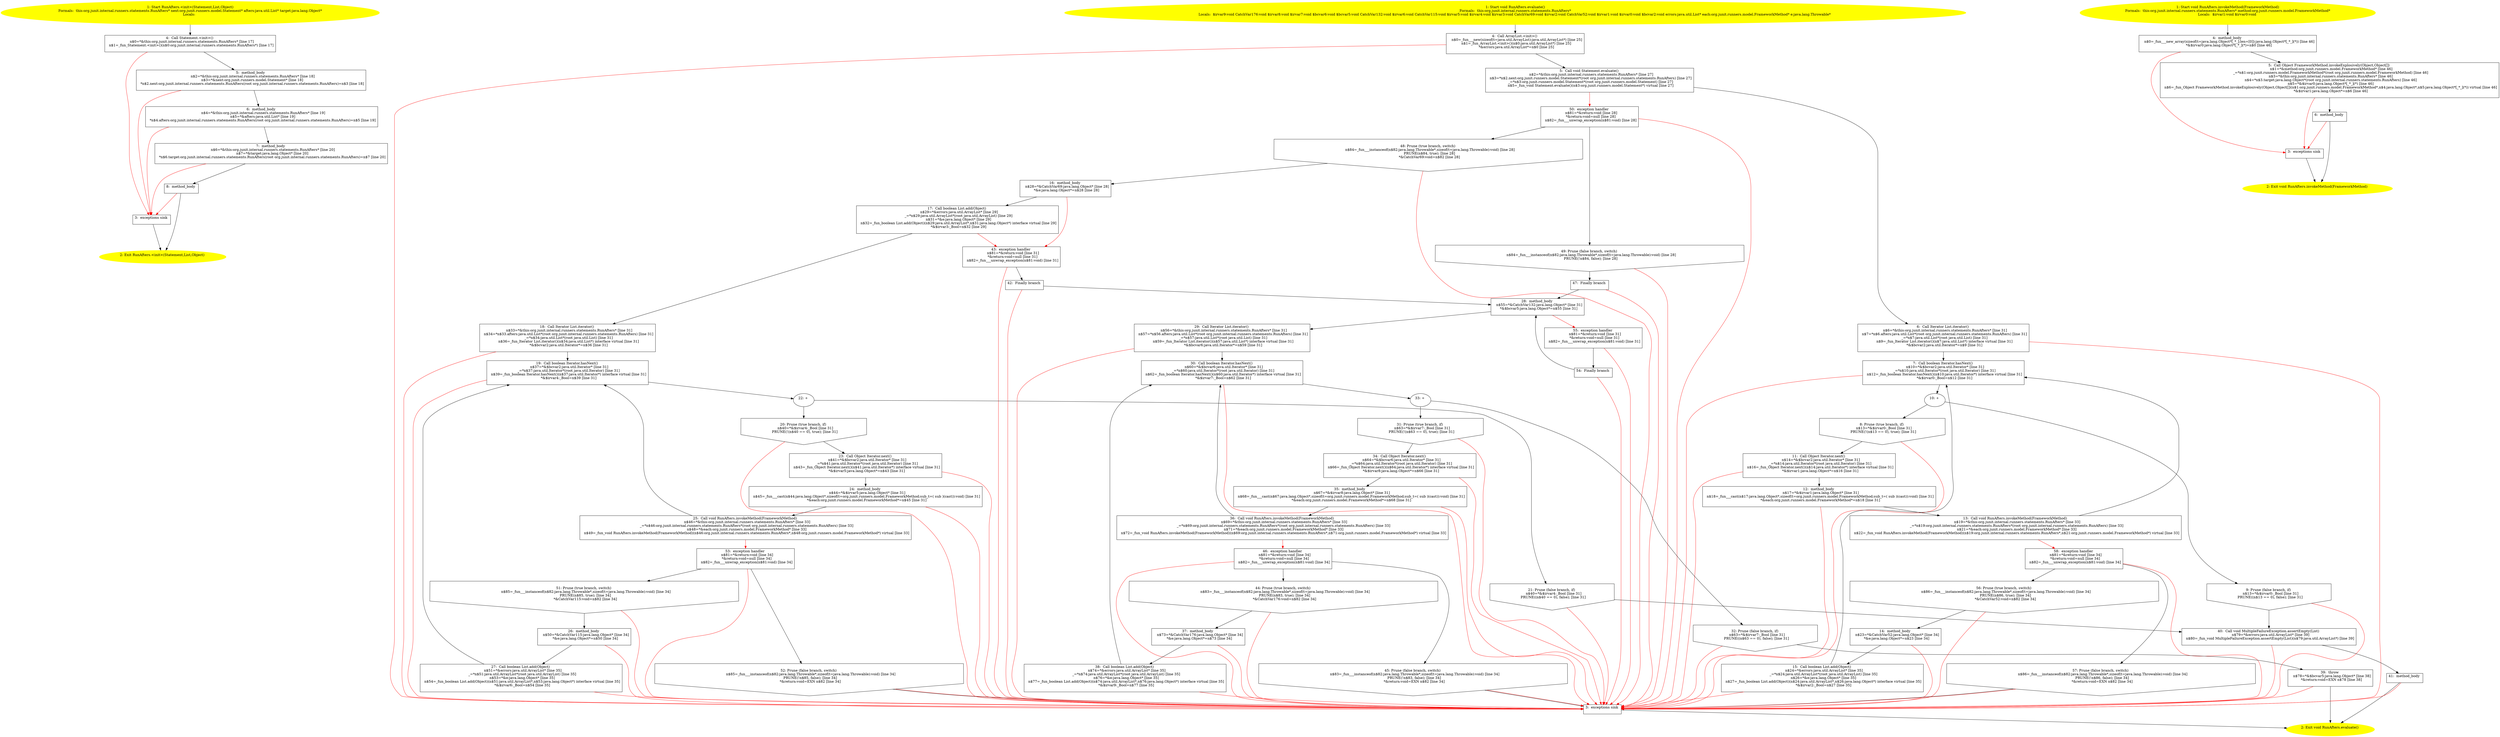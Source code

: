 /* @generated */
digraph cfg {
"org.junit.internal.runners.statements.RunAfters.<init>(org.junit.runners.model.Statement,java.util.L.ae2fdd66ac4866f99d5613de1969816d_1" [label="1: Start RunAfters.<init>(Statement,List,Object)\nFormals:  this:org.junit.internal.runners.statements.RunAfters* next:org.junit.runners.model.Statement* afters:java.util.List* target:java.lang.Object*\nLocals:  \n  " color=yellow style=filled]
	

	 "org.junit.internal.runners.statements.RunAfters.<init>(org.junit.runners.model.Statement,java.util.L.ae2fdd66ac4866f99d5613de1969816d_1" -> "org.junit.internal.runners.statements.RunAfters.<init>(org.junit.runners.model.Statement,java.util.L.ae2fdd66ac4866f99d5613de1969816d_4" ;
"org.junit.internal.runners.statements.RunAfters.<init>(org.junit.runners.model.Statement,java.util.L.ae2fdd66ac4866f99d5613de1969816d_2" [label="2: Exit RunAfters.<init>(Statement,List,Object) \n  " color=yellow style=filled]
	

"org.junit.internal.runners.statements.RunAfters.<init>(org.junit.runners.model.Statement,java.util.L.ae2fdd66ac4866f99d5613de1969816d_3" [label="3:  exceptions sink \n  " shape="box"]
	

	 "org.junit.internal.runners.statements.RunAfters.<init>(org.junit.runners.model.Statement,java.util.L.ae2fdd66ac4866f99d5613de1969816d_3" -> "org.junit.internal.runners.statements.RunAfters.<init>(org.junit.runners.model.Statement,java.util.L.ae2fdd66ac4866f99d5613de1969816d_2" ;
"org.junit.internal.runners.statements.RunAfters.<init>(org.junit.runners.model.Statement,java.util.L.ae2fdd66ac4866f99d5613de1969816d_4" [label="4:  Call Statement.<init>() \n   n$0=*&this:org.junit.internal.runners.statements.RunAfters* [line 17]\n  n$1=_fun_Statement.<init>()(n$0:org.junit.internal.runners.statements.RunAfters*) [line 17]\n " shape="box"]
	

	 "org.junit.internal.runners.statements.RunAfters.<init>(org.junit.runners.model.Statement,java.util.L.ae2fdd66ac4866f99d5613de1969816d_4" -> "org.junit.internal.runners.statements.RunAfters.<init>(org.junit.runners.model.Statement,java.util.L.ae2fdd66ac4866f99d5613de1969816d_5" ;
	 "org.junit.internal.runners.statements.RunAfters.<init>(org.junit.runners.model.Statement,java.util.L.ae2fdd66ac4866f99d5613de1969816d_4" -> "org.junit.internal.runners.statements.RunAfters.<init>(org.junit.runners.model.Statement,java.util.L.ae2fdd66ac4866f99d5613de1969816d_3" [color="red" ];
"org.junit.internal.runners.statements.RunAfters.<init>(org.junit.runners.model.Statement,java.util.L.ae2fdd66ac4866f99d5613de1969816d_5" [label="5:  method_body \n   n$2=*&this:org.junit.internal.runners.statements.RunAfters* [line 18]\n  n$3=*&next:org.junit.runners.model.Statement* [line 18]\n  *n$2.next:org.junit.internal.runners.statements.RunAfters(root org.junit.internal.runners.statements.RunAfters)=n$3 [line 18]\n " shape="box"]
	

	 "org.junit.internal.runners.statements.RunAfters.<init>(org.junit.runners.model.Statement,java.util.L.ae2fdd66ac4866f99d5613de1969816d_5" -> "org.junit.internal.runners.statements.RunAfters.<init>(org.junit.runners.model.Statement,java.util.L.ae2fdd66ac4866f99d5613de1969816d_6" ;
	 "org.junit.internal.runners.statements.RunAfters.<init>(org.junit.runners.model.Statement,java.util.L.ae2fdd66ac4866f99d5613de1969816d_5" -> "org.junit.internal.runners.statements.RunAfters.<init>(org.junit.runners.model.Statement,java.util.L.ae2fdd66ac4866f99d5613de1969816d_3" [color="red" ];
"org.junit.internal.runners.statements.RunAfters.<init>(org.junit.runners.model.Statement,java.util.L.ae2fdd66ac4866f99d5613de1969816d_6" [label="6:  method_body \n   n$4=*&this:org.junit.internal.runners.statements.RunAfters* [line 19]\n  n$5=*&afters:java.util.List* [line 19]\n  *n$4.afters:org.junit.internal.runners.statements.RunAfters(root org.junit.internal.runners.statements.RunAfters)=n$5 [line 19]\n " shape="box"]
	

	 "org.junit.internal.runners.statements.RunAfters.<init>(org.junit.runners.model.Statement,java.util.L.ae2fdd66ac4866f99d5613de1969816d_6" -> "org.junit.internal.runners.statements.RunAfters.<init>(org.junit.runners.model.Statement,java.util.L.ae2fdd66ac4866f99d5613de1969816d_7" ;
	 "org.junit.internal.runners.statements.RunAfters.<init>(org.junit.runners.model.Statement,java.util.L.ae2fdd66ac4866f99d5613de1969816d_6" -> "org.junit.internal.runners.statements.RunAfters.<init>(org.junit.runners.model.Statement,java.util.L.ae2fdd66ac4866f99d5613de1969816d_3" [color="red" ];
"org.junit.internal.runners.statements.RunAfters.<init>(org.junit.runners.model.Statement,java.util.L.ae2fdd66ac4866f99d5613de1969816d_7" [label="7:  method_body \n   n$6=*&this:org.junit.internal.runners.statements.RunAfters* [line 20]\n  n$7=*&target:java.lang.Object* [line 20]\n  *n$6.target:org.junit.internal.runners.statements.RunAfters(root org.junit.internal.runners.statements.RunAfters)=n$7 [line 20]\n " shape="box"]
	

	 "org.junit.internal.runners.statements.RunAfters.<init>(org.junit.runners.model.Statement,java.util.L.ae2fdd66ac4866f99d5613de1969816d_7" -> "org.junit.internal.runners.statements.RunAfters.<init>(org.junit.runners.model.Statement,java.util.L.ae2fdd66ac4866f99d5613de1969816d_8" ;
	 "org.junit.internal.runners.statements.RunAfters.<init>(org.junit.runners.model.Statement,java.util.L.ae2fdd66ac4866f99d5613de1969816d_7" -> "org.junit.internal.runners.statements.RunAfters.<init>(org.junit.runners.model.Statement,java.util.L.ae2fdd66ac4866f99d5613de1969816d_3" [color="red" ];
"org.junit.internal.runners.statements.RunAfters.<init>(org.junit.runners.model.Statement,java.util.L.ae2fdd66ac4866f99d5613de1969816d_8" [label="8:  method_body \n  " shape="box"]
	

	 "org.junit.internal.runners.statements.RunAfters.<init>(org.junit.runners.model.Statement,java.util.L.ae2fdd66ac4866f99d5613de1969816d_8" -> "org.junit.internal.runners.statements.RunAfters.<init>(org.junit.runners.model.Statement,java.util.L.ae2fdd66ac4866f99d5613de1969816d_2" ;
	 "org.junit.internal.runners.statements.RunAfters.<init>(org.junit.runners.model.Statement,java.util.L.ae2fdd66ac4866f99d5613de1969816d_8" -> "org.junit.internal.runners.statements.RunAfters.<init>(org.junit.runners.model.Statement,java.util.L.ae2fdd66ac4866f99d5613de1969816d_3" [color="red" ];
"org.junit.internal.runners.statements.RunAfters.evaluate():void.f6dec8a7da764cd8f2b4afc8ef1408f7_1" [label="1: Start void RunAfters.evaluate()\nFormals:  this:org.junit.internal.runners.statements.RunAfters*\nLocals:  $irvar9:void CatchVar176:void $irvar8:void $irvar7:void $bcvar6:void $bcvar5:void CatchVar132:void $irvar6:void CatchVar115:void $irvar5:void $irvar4:void $irvar3:void CatchVar69:void $irvar2:void CatchVar52:void $irvar1:void $irvar0:void $bcvar2:void errors:java.util.List* each:org.junit.runners.model.FrameworkMethod* e:java.lang.Throwable* \n  " color=yellow style=filled]
	

	 "org.junit.internal.runners.statements.RunAfters.evaluate():void.f6dec8a7da764cd8f2b4afc8ef1408f7_1" -> "org.junit.internal.runners.statements.RunAfters.evaluate():void.f6dec8a7da764cd8f2b4afc8ef1408f7_4" ;
"org.junit.internal.runners.statements.RunAfters.evaluate():void.f6dec8a7da764cd8f2b4afc8ef1408f7_2" [label="2: Exit void RunAfters.evaluate() \n  " color=yellow style=filled]
	

"org.junit.internal.runners.statements.RunAfters.evaluate():void.f6dec8a7da764cd8f2b4afc8ef1408f7_3" [label="3:  exceptions sink \n  " shape="box"]
	

	 "org.junit.internal.runners.statements.RunAfters.evaluate():void.f6dec8a7da764cd8f2b4afc8ef1408f7_3" -> "org.junit.internal.runners.statements.RunAfters.evaluate():void.f6dec8a7da764cd8f2b4afc8ef1408f7_2" ;
"org.junit.internal.runners.statements.RunAfters.evaluate():void.f6dec8a7da764cd8f2b4afc8ef1408f7_4" [label="4:  Call ArrayList.<init>() \n   n$0=_fun___new(sizeof(t=java.util.ArrayList):java.util.ArrayList*) [line 25]\n  n$1=_fun_ArrayList.<init>()(n$0:java.util.ArrayList*) [line 25]\n  *&errors:java.util.ArrayList*=n$0 [line 25]\n " shape="box"]
	

	 "org.junit.internal.runners.statements.RunAfters.evaluate():void.f6dec8a7da764cd8f2b4afc8ef1408f7_4" -> "org.junit.internal.runners.statements.RunAfters.evaluate():void.f6dec8a7da764cd8f2b4afc8ef1408f7_5" ;
	 "org.junit.internal.runners.statements.RunAfters.evaluate():void.f6dec8a7da764cd8f2b4afc8ef1408f7_4" -> "org.junit.internal.runners.statements.RunAfters.evaluate():void.f6dec8a7da764cd8f2b4afc8ef1408f7_3" [color="red" ];
"org.junit.internal.runners.statements.RunAfters.evaluate():void.f6dec8a7da764cd8f2b4afc8ef1408f7_5" [label="5:  Call void Statement.evaluate() \n   n$2=*&this:org.junit.internal.runners.statements.RunAfters* [line 27]\n  n$3=*n$2.next:org.junit.runners.model.Statement*(root org.junit.internal.runners.statements.RunAfters) [line 27]\n  _=*n$3:org.junit.runners.model.Statement*(root org.junit.runners.model.Statement) [line 27]\n  n$5=_fun_void Statement.evaluate()(n$3:org.junit.runners.model.Statement*) virtual [line 27]\n " shape="box"]
	

	 "org.junit.internal.runners.statements.RunAfters.evaluate():void.f6dec8a7da764cd8f2b4afc8ef1408f7_5" -> "org.junit.internal.runners.statements.RunAfters.evaluate():void.f6dec8a7da764cd8f2b4afc8ef1408f7_6" ;
	 "org.junit.internal.runners.statements.RunAfters.evaluate():void.f6dec8a7da764cd8f2b4afc8ef1408f7_5" -> "org.junit.internal.runners.statements.RunAfters.evaluate():void.f6dec8a7da764cd8f2b4afc8ef1408f7_50" [color="red" ];
"org.junit.internal.runners.statements.RunAfters.evaluate():void.f6dec8a7da764cd8f2b4afc8ef1408f7_6" [label="6:  Call Iterator List.iterator() \n   n$6=*&this:org.junit.internal.runners.statements.RunAfters* [line 31]\n  n$7=*n$6.afters:java.util.List*(root org.junit.internal.runners.statements.RunAfters) [line 31]\n  _=*n$7:java.util.List*(root java.util.List) [line 31]\n  n$9=_fun_Iterator List.iterator()(n$7:java.util.List*) interface virtual [line 31]\n  *&$bcvar2:java.util.Iterator*=n$9 [line 31]\n " shape="box"]
	

	 "org.junit.internal.runners.statements.RunAfters.evaluate():void.f6dec8a7da764cd8f2b4afc8ef1408f7_6" -> "org.junit.internal.runners.statements.RunAfters.evaluate():void.f6dec8a7da764cd8f2b4afc8ef1408f7_7" ;
	 "org.junit.internal.runners.statements.RunAfters.evaluate():void.f6dec8a7da764cd8f2b4afc8ef1408f7_6" -> "org.junit.internal.runners.statements.RunAfters.evaluate():void.f6dec8a7da764cd8f2b4afc8ef1408f7_3" [color="red" ];
"org.junit.internal.runners.statements.RunAfters.evaluate():void.f6dec8a7da764cd8f2b4afc8ef1408f7_7" [label="7:  Call boolean Iterator.hasNext() \n   n$10=*&$bcvar2:java.util.Iterator* [line 31]\n  _=*n$10:java.util.Iterator*(root java.util.Iterator) [line 31]\n  n$12=_fun_boolean Iterator.hasNext()(n$10:java.util.Iterator*) interface virtual [line 31]\n  *&$irvar0:_Bool=n$12 [line 31]\n " shape="box"]
	

	 "org.junit.internal.runners.statements.RunAfters.evaluate():void.f6dec8a7da764cd8f2b4afc8ef1408f7_7" -> "org.junit.internal.runners.statements.RunAfters.evaluate():void.f6dec8a7da764cd8f2b4afc8ef1408f7_10" ;
	 "org.junit.internal.runners.statements.RunAfters.evaluate():void.f6dec8a7da764cd8f2b4afc8ef1408f7_7" -> "org.junit.internal.runners.statements.RunAfters.evaluate():void.f6dec8a7da764cd8f2b4afc8ef1408f7_3" [color="red" ];
"org.junit.internal.runners.statements.RunAfters.evaluate():void.f6dec8a7da764cd8f2b4afc8ef1408f7_8" [label="8: Prune (true branch, if) \n   n$13=*&$irvar0:_Bool [line 31]\n  PRUNE(!(n$13 == 0), true); [line 31]\n " shape="invhouse"]
	

	 "org.junit.internal.runners.statements.RunAfters.evaluate():void.f6dec8a7da764cd8f2b4afc8ef1408f7_8" -> "org.junit.internal.runners.statements.RunAfters.evaluate():void.f6dec8a7da764cd8f2b4afc8ef1408f7_11" ;
	 "org.junit.internal.runners.statements.RunAfters.evaluate():void.f6dec8a7da764cd8f2b4afc8ef1408f7_8" -> "org.junit.internal.runners.statements.RunAfters.evaluate():void.f6dec8a7da764cd8f2b4afc8ef1408f7_3" [color="red" ];
"org.junit.internal.runners.statements.RunAfters.evaluate():void.f6dec8a7da764cd8f2b4afc8ef1408f7_9" [label="9: Prune (false branch, if) \n   n$13=*&$irvar0:_Bool [line 31]\n  PRUNE((n$13 == 0), false); [line 31]\n " shape="invhouse"]
	

	 "org.junit.internal.runners.statements.RunAfters.evaluate():void.f6dec8a7da764cd8f2b4afc8ef1408f7_9" -> "org.junit.internal.runners.statements.RunAfters.evaluate():void.f6dec8a7da764cd8f2b4afc8ef1408f7_40" ;
	 "org.junit.internal.runners.statements.RunAfters.evaluate():void.f6dec8a7da764cd8f2b4afc8ef1408f7_9" -> "org.junit.internal.runners.statements.RunAfters.evaluate():void.f6dec8a7da764cd8f2b4afc8ef1408f7_3" [color="red" ];
"org.junit.internal.runners.statements.RunAfters.evaluate():void.f6dec8a7da764cd8f2b4afc8ef1408f7_10" [label="10: + \n  " ]
	

	 "org.junit.internal.runners.statements.RunAfters.evaluate():void.f6dec8a7da764cd8f2b4afc8ef1408f7_10" -> "org.junit.internal.runners.statements.RunAfters.evaluate():void.f6dec8a7da764cd8f2b4afc8ef1408f7_8" ;
	 "org.junit.internal.runners.statements.RunAfters.evaluate():void.f6dec8a7da764cd8f2b4afc8ef1408f7_10" -> "org.junit.internal.runners.statements.RunAfters.evaluate():void.f6dec8a7da764cd8f2b4afc8ef1408f7_9" ;
"org.junit.internal.runners.statements.RunAfters.evaluate():void.f6dec8a7da764cd8f2b4afc8ef1408f7_11" [label="11:  Call Object Iterator.next() \n   n$14=*&$bcvar2:java.util.Iterator* [line 31]\n  _=*n$14:java.util.Iterator*(root java.util.Iterator) [line 31]\n  n$16=_fun_Object Iterator.next()(n$14:java.util.Iterator*) interface virtual [line 31]\n  *&$irvar1:java.lang.Object*=n$16 [line 31]\n " shape="box"]
	

	 "org.junit.internal.runners.statements.RunAfters.evaluate():void.f6dec8a7da764cd8f2b4afc8ef1408f7_11" -> "org.junit.internal.runners.statements.RunAfters.evaluate():void.f6dec8a7da764cd8f2b4afc8ef1408f7_12" ;
	 "org.junit.internal.runners.statements.RunAfters.evaluate():void.f6dec8a7da764cd8f2b4afc8ef1408f7_11" -> "org.junit.internal.runners.statements.RunAfters.evaluate():void.f6dec8a7da764cd8f2b4afc8ef1408f7_3" [color="red" ];
"org.junit.internal.runners.statements.RunAfters.evaluate():void.f6dec8a7da764cd8f2b4afc8ef1408f7_12" [label="12:  method_body \n   n$17=*&$irvar1:java.lang.Object* [line 31]\n  n$18=_fun___cast(n$17:java.lang.Object*,sizeof(t=org.junit.runners.model.FrameworkMethod;sub_t=( sub )(cast)):void) [line 31]\n  *&each:org.junit.runners.model.FrameworkMethod*=n$18 [line 31]\n " shape="box"]
	

	 "org.junit.internal.runners.statements.RunAfters.evaluate():void.f6dec8a7da764cd8f2b4afc8ef1408f7_12" -> "org.junit.internal.runners.statements.RunAfters.evaluate():void.f6dec8a7da764cd8f2b4afc8ef1408f7_13" ;
	 "org.junit.internal.runners.statements.RunAfters.evaluate():void.f6dec8a7da764cd8f2b4afc8ef1408f7_12" -> "org.junit.internal.runners.statements.RunAfters.evaluate():void.f6dec8a7da764cd8f2b4afc8ef1408f7_3" [color="red" ];
"org.junit.internal.runners.statements.RunAfters.evaluate():void.f6dec8a7da764cd8f2b4afc8ef1408f7_13" [label="13:  Call void RunAfters.invokeMethod(FrameworkMethod) \n   n$19=*&this:org.junit.internal.runners.statements.RunAfters* [line 33]\n  _=*n$19:org.junit.internal.runners.statements.RunAfters*(root org.junit.internal.runners.statements.RunAfters) [line 33]\n  n$21=*&each:org.junit.runners.model.FrameworkMethod* [line 33]\n  n$22=_fun_void RunAfters.invokeMethod(FrameworkMethod)(n$19:org.junit.internal.runners.statements.RunAfters*,n$21:org.junit.runners.model.FrameworkMethod*) virtual [line 33]\n " shape="box"]
	

	 "org.junit.internal.runners.statements.RunAfters.evaluate():void.f6dec8a7da764cd8f2b4afc8ef1408f7_13" -> "org.junit.internal.runners.statements.RunAfters.evaluate():void.f6dec8a7da764cd8f2b4afc8ef1408f7_7" ;
	 "org.junit.internal.runners.statements.RunAfters.evaluate():void.f6dec8a7da764cd8f2b4afc8ef1408f7_13" -> "org.junit.internal.runners.statements.RunAfters.evaluate():void.f6dec8a7da764cd8f2b4afc8ef1408f7_58" [color="red" ];
"org.junit.internal.runners.statements.RunAfters.evaluate():void.f6dec8a7da764cd8f2b4afc8ef1408f7_14" [label="14:  method_body \n   n$23=*&CatchVar52:java.lang.Object* [line 34]\n  *&e:java.lang.Object*=n$23 [line 34]\n " shape="box"]
	

	 "org.junit.internal.runners.statements.RunAfters.evaluate():void.f6dec8a7da764cd8f2b4afc8ef1408f7_14" -> "org.junit.internal.runners.statements.RunAfters.evaluate():void.f6dec8a7da764cd8f2b4afc8ef1408f7_15" ;
	 "org.junit.internal.runners.statements.RunAfters.evaluate():void.f6dec8a7da764cd8f2b4afc8ef1408f7_14" -> "org.junit.internal.runners.statements.RunAfters.evaluate():void.f6dec8a7da764cd8f2b4afc8ef1408f7_3" [color="red" ];
"org.junit.internal.runners.statements.RunAfters.evaluate():void.f6dec8a7da764cd8f2b4afc8ef1408f7_15" [label="15:  Call boolean List.add(Object) \n   n$24=*&errors:java.util.ArrayList* [line 35]\n  _=*n$24:java.util.ArrayList*(root java.util.ArrayList) [line 35]\n  n$26=*&e:java.lang.Object* [line 35]\n  n$27=_fun_boolean List.add(Object)(n$24:java.util.ArrayList*,n$26:java.lang.Object*) interface virtual [line 35]\n  *&$irvar2:_Bool=n$27 [line 35]\n " shape="box"]
	

	 "org.junit.internal.runners.statements.RunAfters.evaluate():void.f6dec8a7da764cd8f2b4afc8ef1408f7_15" -> "org.junit.internal.runners.statements.RunAfters.evaluate():void.f6dec8a7da764cd8f2b4afc8ef1408f7_7" ;
	 "org.junit.internal.runners.statements.RunAfters.evaluate():void.f6dec8a7da764cd8f2b4afc8ef1408f7_15" -> "org.junit.internal.runners.statements.RunAfters.evaluate():void.f6dec8a7da764cd8f2b4afc8ef1408f7_3" [color="red" ];
"org.junit.internal.runners.statements.RunAfters.evaluate():void.f6dec8a7da764cd8f2b4afc8ef1408f7_16" [label="16:  method_body \n   n$28=*&CatchVar69:java.lang.Object* [line 28]\n  *&e:java.lang.Object*=n$28 [line 28]\n " shape="box"]
	

	 "org.junit.internal.runners.statements.RunAfters.evaluate():void.f6dec8a7da764cd8f2b4afc8ef1408f7_16" -> "org.junit.internal.runners.statements.RunAfters.evaluate():void.f6dec8a7da764cd8f2b4afc8ef1408f7_17" ;
	 "org.junit.internal.runners.statements.RunAfters.evaluate():void.f6dec8a7da764cd8f2b4afc8ef1408f7_16" -> "org.junit.internal.runners.statements.RunAfters.evaluate():void.f6dec8a7da764cd8f2b4afc8ef1408f7_43" [color="red" ];
"org.junit.internal.runners.statements.RunAfters.evaluate():void.f6dec8a7da764cd8f2b4afc8ef1408f7_17" [label="17:  Call boolean List.add(Object) \n   n$29=*&errors:java.util.ArrayList* [line 29]\n  _=*n$29:java.util.ArrayList*(root java.util.ArrayList) [line 29]\n  n$31=*&e:java.lang.Object* [line 29]\n  n$32=_fun_boolean List.add(Object)(n$29:java.util.ArrayList*,n$31:java.lang.Object*) interface virtual [line 29]\n  *&$irvar3:_Bool=n$32 [line 29]\n " shape="box"]
	

	 "org.junit.internal.runners.statements.RunAfters.evaluate():void.f6dec8a7da764cd8f2b4afc8ef1408f7_17" -> "org.junit.internal.runners.statements.RunAfters.evaluate():void.f6dec8a7da764cd8f2b4afc8ef1408f7_18" ;
	 "org.junit.internal.runners.statements.RunAfters.evaluate():void.f6dec8a7da764cd8f2b4afc8ef1408f7_17" -> "org.junit.internal.runners.statements.RunAfters.evaluate():void.f6dec8a7da764cd8f2b4afc8ef1408f7_43" [color="red" ];
"org.junit.internal.runners.statements.RunAfters.evaluate():void.f6dec8a7da764cd8f2b4afc8ef1408f7_18" [label="18:  Call Iterator List.iterator() \n   n$33=*&this:org.junit.internal.runners.statements.RunAfters* [line 31]\n  n$34=*n$33.afters:java.util.List*(root org.junit.internal.runners.statements.RunAfters) [line 31]\n  _=*n$34:java.util.List*(root java.util.List) [line 31]\n  n$36=_fun_Iterator List.iterator()(n$34:java.util.List*) interface virtual [line 31]\n  *&$bcvar2:java.util.Iterator*=n$36 [line 31]\n " shape="box"]
	

	 "org.junit.internal.runners.statements.RunAfters.evaluate():void.f6dec8a7da764cd8f2b4afc8ef1408f7_18" -> "org.junit.internal.runners.statements.RunAfters.evaluate():void.f6dec8a7da764cd8f2b4afc8ef1408f7_19" ;
	 "org.junit.internal.runners.statements.RunAfters.evaluate():void.f6dec8a7da764cd8f2b4afc8ef1408f7_18" -> "org.junit.internal.runners.statements.RunAfters.evaluate():void.f6dec8a7da764cd8f2b4afc8ef1408f7_3" [color="red" ];
"org.junit.internal.runners.statements.RunAfters.evaluate():void.f6dec8a7da764cd8f2b4afc8ef1408f7_19" [label="19:  Call boolean Iterator.hasNext() \n   n$37=*&$bcvar2:java.util.Iterator* [line 31]\n  _=*n$37:java.util.Iterator*(root java.util.Iterator) [line 31]\n  n$39=_fun_boolean Iterator.hasNext()(n$37:java.util.Iterator*) interface virtual [line 31]\n  *&$irvar4:_Bool=n$39 [line 31]\n " shape="box"]
	

	 "org.junit.internal.runners.statements.RunAfters.evaluate():void.f6dec8a7da764cd8f2b4afc8ef1408f7_19" -> "org.junit.internal.runners.statements.RunAfters.evaluate():void.f6dec8a7da764cd8f2b4afc8ef1408f7_22" ;
	 "org.junit.internal.runners.statements.RunAfters.evaluate():void.f6dec8a7da764cd8f2b4afc8ef1408f7_19" -> "org.junit.internal.runners.statements.RunAfters.evaluate():void.f6dec8a7da764cd8f2b4afc8ef1408f7_3" [color="red" ];
"org.junit.internal.runners.statements.RunAfters.evaluate():void.f6dec8a7da764cd8f2b4afc8ef1408f7_20" [label="20: Prune (true branch, if) \n   n$40=*&$irvar4:_Bool [line 31]\n  PRUNE(!(n$40 == 0), true); [line 31]\n " shape="invhouse"]
	

	 "org.junit.internal.runners.statements.RunAfters.evaluate():void.f6dec8a7da764cd8f2b4afc8ef1408f7_20" -> "org.junit.internal.runners.statements.RunAfters.evaluate():void.f6dec8a7da764cd8f2b4afc8ef1408f7_23" ;
	 "org.junit.internal.runners.statements.RunAfters.evaluate():void.f6dec8a7da764cd8f2b4afc8ef1408f7_20" -> "org.junit.internal.runners.statements.RunAfters.evaluate():void.f6dec8a7da764cd8f2b4afc8ef1408f7_3" [color="red" ];
"org.junit.internal.runners.statements.RunAfters.evaluate():void.f6dec8a7da764cd8f2b4afc8ef1408f7_21" [label="21: Prune (false branch, if) \n   n$40=*&$irvar4:_Bool [line 31]\n  PRUNE((n$40 == 0), false); [line 31]\n " shape="invhouse"]
	

	 "org.junit.internal.runners.statements.RunAfters.evaluate():void.f6dec8a7da764cd8f2b4afc8ef1408f7_21" -> "org.junit.internal.runners.statements.RunAfters.evaluate():void.f6dec8a7da764cd8f2b4afc8ef1408f7_40" ;
	 "org.junit.internal.runners.statements.RunAfters.evaluate():void.f6dec8a7da764cd8f2b4afc8ef1408f7_21" -> "org.junit.internal.runners.statements.RunAfters.evaluate():void.f6dec8a7da764cd8f2b4afc8ef1408f7_3" [color="red" ];
"org.junit.internal.runners.statements.RunAfters.evaluate():void.f6dec8a7da764cd8f2b4afc8ef1408f7_22" [label="22: + \n  " ]
	

	 "org.junit.internal.runners.statements.RunAfters.evaluate():void.f6dec8a7da764cd8f2b4afc8ef1408f7_22" -> "org.junit.internal.runners.statements.RunAfters.evaluate():void.f6dec8a7da764cd8f2b4afc8ef1408f7_20" ;
	 "org.junit.internal.runners.statements.RunAfters.evaluate():void.f6dec8a7da764cd8f2b4afc8ef1408f7_22" -> "org.junit.internal.runners.statements.RunAfters.evaluate():void.f6dec8a7da764cd8f2b4afc8ef1408f7_21" ;
"org.junit.internal.runners.statements.RunAfters.evaluate():void.f6dec8a7da764cd8f2b4afc8ef1408f7_23" [label="23:  Call Object Iterator.next() \n   n$41=*&$bcvar2:java.util.Iterator* [line 31]\n  _=*n$41:java.util.Iterator*(root java.util.Iterator) [line 31]\n  n$43=_fun_Object Iterator.next()(n$41:java.util.Iterator*) interface virtual [line 31]\n  *&$irvar5:java.lang.Object*=n$43 [line 31]\n " shape="box"]
	

	 "org.junit.internal.runners.statements.RunAfters.evaluate():void.f6dec8a7da764cd8f2b4afc8ef1408f7_23" -> "org.junit.internal.runners.statements.RunAfters.evaluate():void.f6dec8a7da764cd8f2b4afc8ef1408f7_24" ;
	 "org.junit.internal.runners.statements.RunAfters.evaluate():void.f6dec8a7da764cd8f2b4afc8ef1408f7_23" -> "org.junit.internal.runners.statements.RunAfters.evaluate():void.f6dec8a7da764cd8f2b4afc8ef1408f7_3" [color="red" ];
"org.junit.internal.runners.statements.RunAfters.evaluate():void.f6dec8a7da764cd8f2b4afc8ef1408f7_24" [label="24:  method_body \n   n$44=*&$irvar5:java.lang.Object* [line 31]\n  n$45=_fun___cast(n$44:java.lang.Object*,sizeof(t=org.junit.runners.model.FrameworkMethod;sub_t=( sub )(cast)):void) [line 31]\n  *&each:org.junit.runners.model.FrameworkMethod*=n$45 [line 31]\n " shape="box"]
	

	 "org.junit.internal.runners.statements.RunAfters.evaluate():void.f6dec8a7da764cd8f2b4afc8ef1408f7_24" -> "org.junit.internal.runners.statements.RunAfters.evaluate():void.f6dec8a7da764cd8f2b4afc8ef1408f7_25" ;
	 "org.junit.internal.runners.statements.RunAfters.evaluate():void.f6dec8a7da764cd8f2b4afc8ef1408f7_24" -> "org.junit.internal.runners.statements.RunAfters.evaluate():void.f6dec8a7da764cd8f2b4afc8ef1408f7_3" [color="red" ];
"org.junit.internal.runners.statements.RunAfters.evaluate():void.f6dec8a7da764cd8f2b4afc8ef1408f7_25" [label="25:  Call void RunAfters.invokeMethod(FrameworkMethod) \n   n$46=*&this:org.junit.internal.runners.statements.RunAfters* [line 33]\n  _=*n$46:org.junit.internal.runners.statements.RunAfters*(root org.junit.internal.runners.statements.RunAfters) [line 33]\n  n$48=*&each:org.junit.runners.model.FrameworkMethod* [line 33]\n  n$49=_fun_void RunAfters.invokeMethod(FrameworkMethod)(n$46:org.junit.internal.runners.statements.RunAfters*,n$48:org.junit.runners.model.FrameworkMethod*) virtual [line 33]\n " shape="box"]
	

	 "org.junit.internal.runners.statements.RunAfters.evaluate():void.f6dec8a7da764cd8f2b4afc8ef1408f7_25" -> "org.junit.internal.runners.statements.RunAfters.evaluate():void.f6dec8a7da764cd8f2b4afc8ef1408f7_19" ;
	 "org.junit.internal.runners.statements.RunAfters.evaluate():void.f6dec8a7da764cd8f2b4afc8ef1408f7_25" -> "org.junit.internal.runners.statements.RunAfters.evaluate():void.f6dec8a7da764cd8f2b4afc8ef1408f7_53" [color="red" ];
"org.junit.internal.runners.statements.RunAfters.evaluate():void.f6dec8a7da764cd8f2b4afc8ef1408f7_26" [label="26:  method_body \n   n$50=*&CatchVar115:java.lang.Object* [line 34]\n  *&e:java.lang.Object*=n$50 [line 34]\n " shape="box"]
	

	 "org.junit.internal.runners.statements.RunAfters.evaluate():void.f6dec8a7da764cd8f2b4afc8ef1408f7_26" -> "org.junit.internal.runners.statements.RunAfters.evaluate():void.f6dec8a7da764cd8f2b4afc8ef1408f7_27" ;
	 "org.junit.internal.runners.statements.RunAfters.evaluate():void.f6dec8a7da764cd8f2b4afc8ef1408f7_26" -> "org.junit.internal.runners.statements.RunAfters.evaluate():void.f6dec8a7da764cd8f2b4afc8ef1408f7_3" [color="red" ];
"org.junit.internal.runners.statements.RunAfters.evaluate():void.f6dec8a7da764cd8f2b4afc8ef1408f7_27" [label="27:  Call boolean List.add(Object) \n   n$51=*&errors:java.util.ArrayList* [line 35]\n  _=*n$51:java.util.ArrayList*(root java.util.ArrayList) [line 35]\n  n$53=*&e:java.lang.Object* [line 35]\n  n$54=_fun_boolean List.add(Object)(n$51:java.util.ArrayList*,n$53:java.lang.Object*) interface virtual [line 35]\n  *&$irvar6:_Bool=n$54 [line 35]\n " shape="box"]
	

	 "org.junit.internal.runners.statements.RunAfters.evaluate():void.f6dec8a7da764cd8f2b4afc8ef1408f7_27" -> "org.junit.internal.runners.statements.RunAfters.evaluate():void.f6dec8a7da764cd8f2b4afc8ef1408f7_19" ;
	 "org.junit.internal.runners.statements.RunAfters.evaluate():void.f6dec8a7da764cd8f2b4afc8ef1408f7_27" -> "org.junit.internal.runners.statements.RunAfters.evaluate():void.f6dec8a7da764cd8f2b4afc8ef1408f7_3" [color="red" ];
"org.junit.internal.runners.statements.RunAfters.evaluate():void.f6dec8a7da764cd8f2b4afc8ef1408f7_28" [label="28:  method_body \n   n$55=*&CatchVar132:java.lang.Object* [line 31]\n  *&$bcvar5:java.lang.Object*=n$55 [line 31]\n " shape="box"]
	

	 "org.junit.internal.runners.statements.RunAfters.evaluate():void.f6dec8a7da764cd8f2b4afc8ef1408f7_28" -> "org.junit.internal.runners.statements.RunAfters.evaluate():void.f6dec8a7da764cd8f2b4afc8ef1408f7_29" ;
	 "org.junit.internal.runners.statements.RunAfters.evaluate():void.f6dec8a7da764cd8f2b4afc8ef1408f7_28" -> "org.junit.internal.runners.statements.RunAfters.evaluate():void.f6dec8a7da764cd8f2b4afc8ef1408f7_55" [color="red" ];
"org.junit.internal.runners.statements.RunAfters.evaluate():void.f6dec8a7da764cd8f2b4afc8ef1408f7_29" [label="29:  Call Iterator List.iterator() \n   n$56=*&this:org.junit.internal.runners.statements.RunAfters* [line 31]\n  n$57=*n$56.afters:java.util.List*(root org.junit.internal.runners.statements.RunAfters) [line 31]\n  _=*n$57:java.util.List*(root java.util.List) [line 31]\n  n$59=_fun_Iterator List.iterator()(n$57:java.util.List*) interface virtual [line 31]\n  *&$bcvar6:java.util.Iterator*=n$59 [line 31]\n " shape="box"]
	

	 "org.junit.internal.runners.statements.RunAfters.evaluate():void.f6dec8a7da764cd8f2b4afc8ef1408f7_29" -> "org.junit.internal.runners.statements.RunAfters.evaluate():void.f6dec8a7da764cd8f2b4afc8ef1408f7_30" ;
	 "org.junit.internal.runners.statements.RunAfters.evaluate():void.f6dec8a7da764cd8f2b4afc8ef1408f7_29" -> "org.junit.internal.runners.statements.RunAfters.evaluate():void.f6dec8a7da764cd8f2b4afc8ef1408f7_3" [color="red" ];
"org.junit.internal.runners.statements.RunAfters.evaluate():void.f6dec8a7da764cd8f2b4afc8ef1408f7_30" [label="30:  Call boolean Iterator.hasNext() \n   n$60=*&$bcvar6:java.util.Iterator* [line 31]\n  _=*n$60:java.util.Iterator*(root java.util.Iterator) [line 31]\n  n$62=_fun_boolean Iterator.hasNext()(n$60:java.util.Iterator*) interface virtual [line 31]\n  *&$irvar7:_Bool=n$62 [line 31]\n " shape="box"]
	

	 "org.junit.internal.runners.statements.RunAfters.evaluate():void.f6dec8a7da764cd8f2b4afc8ef1408f7_30" -> "org.junit.internal.runners.statements.RunAfters.evaluate():void.f6dec8a7da764cd8f2b4afc8ef1408f7_33" ;
	 "org.junit.internal.runners.statements.RunAfters.evaluate():void.f6dec8a7da764cd8f2b4afc8ef1408f7_30" -> "org.junit.internal.runners.statements.RunAfters.evaluate():void.f6dec8a7da764cd8f2b4afc8ef1408f7_3" [color="red" ];
"org.junit.internal.runners.statements.RunAfters.evaluate():void.f6dec8a7da764cd8f2b4afc8ef1408f7_31" [label="31: Prune (true branch, if) \n   n$63=*&$irvar7:_Bool [line 31]\n  PRUNE(!(n$63 == 0), true); [line 31]\n " shape="invhouse"]
	

	 "org.junit.internal.runners.statements.RunAfters.evaluate():void.f6dec8a7da764cd8f2b4afc8ef1408f7_31" -> "org.junit.internal.runners.statements.RunAfters.evaluate():void.f6dec8a7da764cd8f2b4afc8ef1408f7_34" ;
	 "org.junit.internal.runners.statements.RunAfters.evaluate():void.f6dec8a7da764cd8f2b4afc8ef1408f7_31" -> "org.junit.internal.runners.statements.RunAfters.evaluate():void.f6dec8a7da764cd8f2b4afc8ef1408f7_3" [color="red" ];
"org.junit.internal.runners.statements.RunAfters.evaluate():void.f6dec8a7da764cd8f2b4afc8ef1408f7_32" [label="32: Prune (false branch, if) \n   n$63=*&$irvar7:_Bool [line 31]\n  PRUNE((n$63 == 0), false); [line 31]\n " shape="invhouse"]
	

	 "org.junit.internal.runners.statements.RunAfters.evaluate():void.f6dec8a7da764cd8f2b4afc8ef1408f7_32" -> "org.junit.internal.runners.statements.RunAfters.evaluate():void.f6dec8a7da764cd8f2b4afc8ef1408f7_39" ;
	 "org.junit.internal.runners.statements.RunAfters.evaluate():void.f6dec8a7da764cd8f2b4afc8ef1408f7_32" -> "org.junit.internal.runners.statements.RunAfters.evaluate():void.f6dec8a7da764cd8f2b4afc8ef1408f7_3" [color="red" ];
"org.junit.internal.runners.statements.RunAfters.evaluate():void.f6dec8a7da764cd8f2b4afc8ef1408f7_33" [label="33: + \n  " ]
	

	 "org.junit.internal.runners.statements.RunAfters.evaluate():void.f6dec8a7da764cd8f2b4afc8ef1408f7_33" -> "org.junit.internal.runners.statements.RunAfters.evaluate():void.f6dec8a7da764cd8f2b4afc8ef1408f7_31" ;
	 "org.junit.internal.runners.statements.RunAfters.evaluate():void.f6dec8a7da764cd8f2b4afc8ef1408f7_33" -> "org.junit.internal.runners.statements.RunAfters.evaluate():void.f6dec8a7da764cd8f2b4afc8ef1408f7_32" ;
"org.junit.internal.runners.statements.RunAfters.evaluate():void.f6dec8a7da764cd8f2b4afc8ef1408f7_34" [label="34:  Call Object Iterator.next() \n   n$64=*&$bcvar6:java.util.Iterator* [line 31]\n  _=*n$64:java.util.Iterator*(root java.util.Iterator) [line 31]\n  n$66=_fun_Object Iterator.next()(n$64:java.util.Iterator*) interface virtual [line 31]\n  *&$irvar8:java.lang.Object*=n$66 [line 31]\n " shape="box"]
	

	 "org.junit.internal.runners.statements.RunAfters.evaluate():void.f6dec8a7da764cd8f2b4afc8ef1408f7_34" -> "org.junit.internal.runners.statements.RunAfters.evaluate():void.f6dec8a7da764cd8f2b4afc8ef1408f7_35" ;
	 "org.junit.internal.runners.statements.RunAfters.evaluate():void.f6dec8a7da764cd8f2b4afc8ef1408f7_34" -> "org.junit.internal.runners.statements.RunAfters.evaluate():void.f6dec8a7da764cd8f2b4afc8ef1408f7_3" [color="red" ];
"org.junit.internal.runners.statements.RunAfters.evaluate():void.f6dec8a7da764cd8f2b4afc8ef1408f7_35" [label="35:  method_body \n   n$67=*&$irvar8:java.lang.Object* [line 31]\n  n$68=_fun___cast(n$67:java.lang.Object*,sizeof(t=org.junit.runners.model.FrameworkMethod;sub_t=( sub )(cast)):void) [line 31]\n  *&each:org.junit.runners.model.FrameworkMethod*=n$68 [line 31]\n " shape="box"]
	

	 "org.junit.internal.runners.statements.RunAfters.evaluate():void.f6dec8a7da764cd8f2b4afc8ef1408f7_35" -> "org.junit.internal.runners.statements.RunAfters.evaluate():void.f6dec8a7da764cd8f2b4afc8ef1408f7_36" ;
	 "org.junit.internal.runners.statements.RunAfters.evaluate():void.f6dec8a7da764cd8f2b4afc8ef1408f7_35" -> "org.junit.internal.runners.statements.RunAfters.evaluate():void.f6dec8a7da764cd8f2b4afc8ef1408f7_3" [color="red" ];
"org.junit.internal.runners.statements.RunAfters.evaluate():void.f6dec8a7da764cd8f2b4afc8ef1408f7_36" [label="36:  Call void RunAfters.invokeMethod(FrameworkMethod) \n   n$69=*&this:org.junit.internal.runners.statements.RunAfters* [line 33]\n  _=*n$69:org.junit.internal.runners.statements.RunAfters*(root org.junit.internal.runners.statements.RunAfters) [line 33]\n  n$71=*&each:org.junit.runners.model.FrameworkMethod* [line 33]\n  n$72=_fun_void RunAfters.invokeMethod(FrameworkMethod)(n$69:org.junit.internal.runners.statements.RunAfters*,n$71:org.junit.runners.model.FrameworkMethod*) virtual [line 33]\n " shape="box"]
	

	 "org.junit.internal.runners.statements.RunAfters.evaluate():void.f6dec8a7da764cd8f2b4afc8ef1408f7_36" -> "org.junit.internal.runners.statements.RunAfters.evaluate():void.f6dec8a7da764cd8f2b4afc8ef1408f7_30" ;
	 "org.junit.internal.runners.statements.RunAfters.evaluate():void.f6dec8a7da764cd8f2b4afc8ef1408f7_36" -> "org.junit.internal.runners.statements.RunAfters.evaluate():void.f6dec8a7da764cd8f2b4afc8ef1408f7_46" [color="red" ];
"org.junit.internal.runners.statements.RunAfters.evaluate():void.f6dec8a7da764cd8f2b4afc8ef1408f7_37" [label="37:  method_body \n   n$73=*&CatchVar176:java.lang.Object* [line 34]\n  *&e:java.lang.Object*=n$73 [line 34]\n " shape="box"]
	

	 "org.junit.internal.runners.statements.RunAfters.evaluate():void.f6dec8a7da764cd8f2b4afc8ef1408f7_37" -> "org.junit.internal.runners.statements.RunAfters.evaluate():void.f6dec8a7da764cd8f2b4afc8ef1408f7_38" ;
	 "org.junit.internal.runners.statements.RunAfters.evaluate():void.f6dec8a7da764cd8f2b4afc8ef1408f7_37" -> "org.junit.internal.runners.statements.RunAfters.evaluate():void.f6dec8a7da764cd8f2b4afc8ef1408f7_3" [color="red" ];
"org.junit.internal.runners.statements.RunAfters.evaluate():void.f6dec8a7da764cd8f2b4afc8ef1408f7_38" [label="38:  Call boolean List.add(Object) \n   n$74=*&errors:java.util.ArrayList* [line 35]\n  _=*n$74:java.util.ArrayList*(root java.util.ArrayList) [line 35]\n  n$76=*&e:java.lang.Object* [line 35]\n  n$77=_fun_boolean List.add(Object)(n$74:java.util.ArrayList*,n$76:java.lang.Object*) interface virtual [line 35]\n  *&$irvar9:_Bool=n$77 [line 35]\n " shape="box"]
	

	 "org.junit.internal.runners.statements.RunAfters.evaluate():void.f6dec8a7da764cd8f2b4afc8ef1408f7_38" -> "org.junit.internal.runners.statements.RunAfters.evaluate():void.f6dec8a7da764cd8f2b4afc8ef1408f7_30" ;
	 "org.junit.internal.runners.statements.RunAfters.evaluate():void.f6dec8a7da764cd8f2b4afc8ef1408f7_38" -> "org.junit.internal.runners.statements.RunAfters.evaluate():void.f6dec8a7da764cd8f2b4afc8ef1408f7_3" [color="red" ];
"org.junit.internal.runners.statements.RunAfters.evaluate():void.f6dec8a7da764cd8f2b4afc8ef1408f7_39" [label="39:  throw \n   n$78=*&$bcvar5:java.lang.Object* [line 38]\n  *&return:void=EXN n$78 [line 38]\n " shape="box"]
	

	 "org.junit.internal.runners.statements.RunAfters.evaluate():void.f6dec8a7da764cd8f2b4afc8ef1408f7_39" -> "org.junit.internal.runners.statements.RunAfters.evaluate():void.f6dec8a7da764cd8f2b4afc8ef1408f7_2" ;
	 "org.junit.internal.runners.statements.RunAfters.evaluate():void.f6dec8a7da764cd8f2b4afc8ef1408f7_39" -> "org.junit.internal.runners.statements.RunAfters.evaluate():void.f6dec8a7da764cd8f2b4afc8ef1408f7_3" [color="red" ];
"org.junit.internal.runners.statements.RunAfters.evaluate():void.f6dec8a7da764cd8f2b4afc8ef1408f7_40" [label="40:  Call void MultipleFailureException.assertEmpty(List) \n   n$79=*&errors:java.util.ArrayList* [line 39]\n  n$80=_fun_void MultipleFailureException.assertEmpty(List)(n$79:java.util.ArrayList*) [line 39]\n " shape="box"]
	

	 "org.junit.internal.runners.statements.RunAfters.evaluate():void.f6dec8a7da764cd8f2b4afc8ef1408f7_40" -> "org.junit.internal.runners.statements.RunAfters.evaluate():void.f6dec8a7da764cd8f2b4afc8ef1408f7_41" ;
	 "org.junit.internal.runners.statements.RunAfters.evaluate():void.f6dec8a7da764cd8f2b4afc8ef1408f7_40" -> "org.junit.internal.runners.statements.RunAfters.evaluate():void.f6dec8a7da764cd8f2b4afc8ef1408f7_3" [color="red" ];
"org.junit.internal.runners.statements.RunAfters.evaluate():void.f6dec8a7da764cd8f2b4afc8ef1408f7_41" [label="41:  method_body \n  " shape="box"]
	

	 "org.junit.internal.runners.statements.RunAfters.evaluate():void.f6dec8a7da764cd8f2b4afc8ef1408f7_41" -> "org.junit.internal.runners.statements.RunAfters.evaluate():void.f6dec8a7da764cd8f2b4afc8ef1408f7_2" ;
	 "org.junit.internal.runners.statements.RunAfters.evaluate():void.f6dec8a7da764cd8f2b4afc8ef1408f7_41" -> "org.junit.internal.runners.statements.RunAfters.evaluate():void.f6dec8a7da764cd8f2b4afc8ef1408f7_3" [color="red" ];
"org.junit.internal.runners.statements.RunAfters.evaluate():void.f6dec8a7da764cd8f2b4afc8ef1408f7_42" [label="42:  Finally branch \n  " shape="box"]
	

	 "org.junit.internal.runners.statements.RunAfters.evaluate():void.f6dec8a7da764cd8f2b4afc8ef1408f7_42" -> "org.junit.internal.runners.statements.RunAfters.evaluate():void.f6dec8a7da764cd8f2b4afc8ef1408f7_28" ;
	 "org.junit.internal.runners.statements.RunAfters.evaluate():void.f6dec8a7da764cd8f2b4afc8ef1408f7_42" -> "org.junit.internal.runners.statements.RunAfters.evaluate():void.f6dec8a7da764cd8f2b4afc8ef1408f7_3" [color="red" ];
"org.junit.internal.runners.statements.RunAfters.evaluate():void.f6dec8a7da764cd8f2b4afc8ef1408f7_43" [label="43:  exception handler \n   n$81=*&return:void [line 31]\n  *&return:void=null [line 31]\n  n$82=_fun___unwrap_exception(n$81:void) [line 31]\n " shape="box"]
	

	 "org.junit.internal.runners.statements.RunAfters.evaluate():void.f6dec8a7da764cd8f2b4afc8ef1408f7_43" -> "org.junit.internal.runners.statements.RunAfters.evaluate():void.f6dec8a7da764cd8f2b4afc8ef1408f7_42" ;
	 "org.junit.internal.runners.statements.RunAfters.evaluate():void.f6dec8a7da764cd8f2b4afc8ef1408f7_43" -> "org.junit.internal.runners.statements.RunAfters.evaluate():void.f6dec8a7da764cd8f2b4afc8ef1408f7_3" [color="red" ];
"org.junit.internal.runners.statements.RunAfters.evaluate():void.f6dec8a7da764cd8f2b4afc8ef1408f7_44" [label="44: Prune (true branch, switch) \n   n$83=_fun___instanceof(n$82:java.lang.Throwable*,sizeof(t=java.lang.Throwable):void) [line 34]\n  PRUNE(n$83, true); [line 34]\n  *&CatchVar176:void=n$82 [line 34]\n " shape="invhouse"]
	

	 "org.junit.internal.runners.statements.RunAfters.evaluate():void.f6dec8a7da764cd8f2b4afc8ef1408f7_44" -> "org.junit.internal.runners.statements.RunAfters.evaluate():void.f6dec8a7da764cd8f2b4afc8ef1408f7_37" ;
	 "org.junit.internal.runners.statements.RunAfters.evaluate():void.f6dec8a7da764cd8f2b4afc8ef1408f7_44" -> "org.junit.internal.runners.statements.RunAfters.evaluate():void.f6dec8a7da764cd8f2b4afc8ef1408f7_3" [color="red" ];
"org.junit.internal.runners.statements.RunAfters.evaluate():void.f6dec8a7da764cd8f2b4afc8ef1408f7_45" [label="45: Prune (false branch, switch) \n   n$83=_fun___instanceof(n$82:java.lang.Throwable*,sizeof(t=java.lang.Throwable):void) [line 34]\n  PRUNE(!n$83, false); [line 34]\n  *&return:void=EXN n$82 [line 34]\n " shape="invhouse"]
	

	 "org.junit.internal.runners.statements.RunAfters.evaluate():void.f6dec8a7da764cd8f2b4afc8ef1408f7_45" -> "org.junit.internal.runners.statements.RunAfters.evaluate():void.f6dec8a7da764cd8f2b4afc8ef1408f7_3" ;
	 "org.junit.internal.runners.statements.RunAfters.evaluate():void.f6dec8a7da764cd8f2b4afc8ef1408f7_45" -> "org.junit.internal.runners.statements.RunAfters.evaluate():void.f6dec8a7da764cd8f2b4afc8ef1408f7_3" [color="red" ];
"org.junit.internal.runners.statements.RunAfters.evaluate():void.f6dec8a7da764cd8f2b4afc8ef1408f7_46" [label="46:  exception handler \n   n$81=*&return:void [line 34]\n  *&return:void=null [line 34]\n  n$82=_fun___unwrap_exception(n$81:void) [line 34]\n " shape="box"]
	

	 "org.junit.internal.runners.statements.RunAfters.evaluate():void.f6dec8a7da764cd8f2b4afc8ef1408f7_46" -> "org.junit.internal.runners.statements.RunAfters.evaluate():void.f6dec8a7da764cd8f2b4afc8ef1408f7_44" ;
	 "org.junit.internal.runners.statements.RunAfters.evaluate():void.f6dec8a7da764cd8f2b4afc8ef1408f7_46" -> "org.junit.internal.runners.statements.RunAfters.evaluate():void.f6dec8a7da764cd8f2b4afc8ef1408f7_45" ;
	 "org.junit.internal.runners.statements.RunAfters.evaluate():void.f6dec8a7da764cd8f2b4afc8ef1408f7_46" -> "org.junit.internal.runners.statements.RunAfters.evaluate():void.f6dec8a7da764cd8f2b4afc8ef1408f7_3" [color="red" ];
"org.junit.internal.runners.statements.RunAfters.evaluate():void.f6dec8a7da764cd8f2b4afc8ef1408f7_47" [label="47:  Finally branch \n  " shape="box"]
	

	 "org.junit.internal.runners.statements.RunAfters.evaluate():void.f6dec8a7da764cd8f2b4afc8ef1408f7_47" -> "org.junit.internal.runners.statements.RunAfters.evaluate():void.f6dec8a7da764cd8f2b4afc8ef1408f7_28" ;
	 "org.junit.internal.runners.statements.RunAfters.evaluate():void.f6dec8a7da764cd8f2b4afc8ef1408f7_47" -> "org.junit.internal.runners.statements.RunAfters.evaluate():void.f6dec8a7da764cd8f2b4afc8ef1408f7_3" [color="red" ];
"org.junit.internal.runners.statements.RunAfters.evaluate():void.f6dec8a7da764cd8f2b4afc8ef1408f7_48" [label="48: Prune (true branch, switch) \n   n$84=_fun___instanceof(n$82:java.lang.Throwable*,sizeof(t=java.lang.Throwable):void) [line 28]\n  PRUNE(n$84, true); [line 28]\n  *&CatchVar69:void=n$82 [line 28]\n " shape="invhouse"]
	

	 "org.junit.internal.runners.statements.RunAfters.evaluate():void.f6dec8a7da764cd8f2b4afc8ef1408f7_48" -> "org.junit.internal.runners.statements.RunAfters.evaluate():void.f6dec8a7da764cd8f2b4afc8ef1408f7_16" ;
	 "org.junit.internal.runners.statements.RunAfters.evaluate():void.f6dec8a7da764cd8f2b4afc8ef1408f7_48" -> "org.junit.internal.runners.statements.RunAfters.evaluate():void.f6dec8a7da764cd8f2b4afc8ef1408f7_3" [color="red" ];
"org.junit.internal.runners.statements.RunAfters.evaluate():void.f6dec8a7da764cd8f2b4afc8ef1408f7_49" [label="49: Prune (false branch, switch) \n   n$84=_fun___instanceof(n$82:java.lang.Throwable*,sizeof(t=java.lang.Throwable):void) [line 28]\n  PRUNE(!n$84, false); [line 28]\n " shape="invhouse"]
	

	 "org.junit.internal.runners.statements.RunAfters.evaluate():void.f6dec8a7da764cd8f2b4afc8ef1408f7_49" -> "org.junit.internal.runners.statements.RunAfters.evaluate():void.f6dec8a7da764cd8f2b4afc8ef1408f7_47" ;
	 "org.junit.internal.runners.statements.RunAfters.evaluate():void.f6dec8a7da764cd8f2b4afc8ef1408f7_49" -> "org.junit.internal.runners.statements.RunAfters.evaluate():void.f6dec8a7da764cd8f2b4afc8ef1408f7_3" [color="red" ];
"org.junit.internal.runners.statements.RunAfters.evaluate():void.f6dec8a7da764cd8f2b4afc8ef1408f7_50" [label="50:  exception handler \n   n$81=*&return:void [line 28]\n  *&return:void=null [line 28]\n  n$82=_fun___unwrap_exception(n$81:void) [line 28]\n " shape="box"]
	

	 "org.junit.internal.runners.statements.RunAfters.evaluate():void.f6dec8a7da764cd8f2b4afc8ef1408f7_50" -> "org.junit.internal.runners.statements.RunAfters.evaluate():void.f6dec8a7da764cd8f2b4afc8ef1408f7_48" ;
	 "org.junit.internal.runners.statements.RunAfters.evaluate():void.f6dec8a7da764cd8f2b4afc8ef1408f7_50" -> "org.junit.internal.runners.statements.RunAfters.evaluate():void.f6dec8a7da764cd8f2b4afc8ef1408f7_49" ;
	 "org.junit.internal.runners.statements.RunAfters.evaluate():void.f6dec8a7da764cd8f2b4afc8ef1408f7_50" -> "org.junit.internal.runners.statements.RunAfters.evaluate():void.f6dec8a7da764cd8f2b4afc8ef1408f7_3" [color="red" ];
"org.junit.internal.runners.statements.RunAfters.evaluate():void.f6dec8a7da764cd8f2b4afc8ef1408f7_51" [label="51: Prune (true branch, switch) \n   n$85=_fun___instanceof(n$82:java.lang.Throwable*,sizeof(t=java.lang.Throwable):void) [line 34]\n  PRUNE(n$85, true); [line 34]\n  *&CatchVar115:void=n$82 [line 34]\n " shape="invhouse"]
	

	 "org.junit.internal.runners.statements.RunAfters.evaluate():void.f6dec8a7da764cd8f2b4afc8ef1408f7_51" -> "org.junit.internal.runners.statements.RunAfters.evaluate():void.f6dec8a7da764cd8f2b4afc8ef1408f7_26" ;
	 "org.junit.internal.runners.statements.RunAfters.evaluate():void.f6dec8a7da764cd8f2b4afc8ef1408f7_51" -> "org.junit.internal.runners.statements.RunAfters.evaluate():void.f6dec8a7da764cd8f2b4afc8ef1408f7_3" [color="red" ];
"org.junit.internal.runners.statements.RunAfters.evaluate():void.f6dec8a7da764cd8f2b4afc8ef1408f7_52" [label="52: Prune (false branch, switch) \n   n$85=_fun___instanceof(n$82:java.lang.Throwable*,sizeof(t=java.lang.Throwable):void) [line 34]\n  PRUNE(!n$85, false); [line 34]\n  *&return:void=EXN n$82 [line 34]\n " shape="invhouse"]
	

	 "org.junit.internal.runners.statements.RunAfters.evaluate():void.f6dec8a7da764cd8f2b4afc8ef1408f7_52" -> "org.junit.internal.runners.statements.RunAfters.evaluate():void.f6dec8a7da764cd8f2b4afc8ef1408f7_3" ;
	 "org.junit.internal.runners.statements.RunAfters.evaluate():void.f6dec8a7da764cd8f2b4afc8ef1408f7_52" -> "org.junit.internal.runners.statements.RunAfters.evaluate():void.f6dec8a7da764cd8f2b4afc8ef1408f7_3" [color="red" ];
"org.junit.internal.runners.statements.RunAfters.evaluate():void.f6dec8a7da764cd8f2b4afc8ef1408f7_53" [label="53:  exception handler \n   n$81=*&return:void [line 34]\n  *&return:void=null [line 34]\n  n$82=_fun___unwrap_exception(n$81:void) [line 34]\n " shape="box"]
	

	 "org.junit.internal.runners.statements.RunAfters.evaluate():void.f6dec8a7da764cd8f2b4afc8ef1408f7_53" -> "org.junit.internal.runners.statements.RunAfters.evaluate():void.f6dec8a7da764cd8f2b4afc8ef1408f7_51" ;
	 "org.junit.internal.runners.statements.RunAfters.evaluate():void.f6dec8a7da764cd8f2b4afc8ef1408f7_53" -> "org.junit.internal.runners.statements.RunAfters.evaluate():void.f6dec8a7da764cd8f2b4afc8ef1408f7_52" ;
	 "org.junit.internal.runners.statements.RunAfters.evaluate():void.f6dec8a7da764cd8f2b4afc8ef1408f7_53" -> "org.junit.internal.runners.statements.RunAfters.evaluate():void.f6dec8a7da764cd8f2b4afc8ef1408f7_3" [color="red" ];
"org.junit.internal.runners.statements.RunAfters.evaluate():void.f6dec8a7da764cd8f2b4afc8ef1408f7_54" [label="54:  Finally branch \n  " shape="box"]
	

	 "org.junit.internal.runners.statements.RunAfters.evaluate():void.f6dec8a7da764cd8f2b4afc8ef1408f7_54" -> "org.junit.internal.runners.statements.RunAfters.evaluate():void.f6dec8a7da764cd8f2b4afc8ef1408f7_28" ;
	 "org.junit.internal.runners.statements.RunAfters.evaluate():void.f6dec8a7da764cd8f2b4afc8ef1408f7_54" -> "org.junit.internal.runners.statements.RunAfters.evaluate():void.f6dec8a7da764cd8f2b4afc8ef1408f7_3" [color="red" ];
"org.junit.internal.runners.statements.RunAfters.evaluate():void.f6dec8a7da764cd8f2b4afc8ef1408f7_55" [label="55:  exception handler \n   n$81=*&return:void [line 31]\n  *&return:void=null [line 31]\n  n$82=_fun___unwrap_exception(n$81:void) [line 31]\n " shape="box"]
	

	 "org.junit.internal.runners.statements.RunAfters.evaluate():void.f6dec8a7da764cd8f2b4afc8ef1408f7_55" -> "org.junit.internal.runners.statements.RunAfters.evaluate():void.f6dec8a7da764cd8f2b4afc8ef1408f7_54" ;
	 "org.junit.internal.runners.statements.RunAfters.evaluate():void.f6dec8a7da764cd8f2b4afc8ef1408f7_55" -> "org.junit.internal.runners.statements.RunAfters.evaluate():void.f6dec8a7da764cd8f2b4afc8ef1408f7_3" [color="red" ];
"org.junit.internal.runners.statements.RunAfters.evaluate():void.f6dec8a7da764cd8f2b4afc8ef1408f7_56" [label="56: Prune (true branch, switch) \n   n$86=_fun___instanceof(n$82:java.lang.Throwable*,sizeof(t=java.lang.Throwable):void) [line 34]\n  PRUNE(n$86, true); [line 34]\n  *&CatchVar52:void=n$82 [line 34]\n " shape="invhouse"]
	

	 "org.junit.internal.runners.statements.RunAfters.evaluate():void.f6dec8a7da764cd8f2b4afc8ef1408f7_56" -> "org.junit.internal.runners.statements.RunAfters.evaluate():void.f6dec8a7da764cd8f2b4afc8ef1408f7_14" ;
	 "org.junit.internal.runners.statements.RunAfters.evaluate():void.f6dec8a7da764cd8f2b4afc8ef1408f7_56" -> "org.junit.internal.runners.statements.RunAfters.evaluate():void.f6dec8a7da764cd8f2b4afc8ef1408f7_3" [color="red" ];
"org.junit.internal.runners.statements.RunAfters.evaluate():void.f6dec8a7da764cd8f2b4afc8ef1408f7_57" [label="57: Prune (false branch, switch) \n   n$86=_fun___instanceof(n$82:java.lang.Throwable*,sizeof(t=java.lang.Throwable):void) [line 34]\n  PRUNE(!n$86, false); [line 34]\n  *&return:void=EXN n$82 [line 34]\n " shape="invhouse"]
	

	 "org.junit.internal.runners.statements.RunAfters.evaluate():void.f6dec8a7da764cd8f2b4afc8ef1408f7_57" -> "org.junit.internal.runners.statements.RunAfters.evaluate():void.f6dec8a7da764cd8f2b4afc8ef1408f7_3" ;
	 "org.junit.internal.runners.statements.RunAfters.evaluate():void.f6dec8a7da764cd8f2b4afc8ef1408f7_57" -> "org.junit.internal.runners.statements.RunAfters.evaluate():void.f6dec8a7da764cd8f2b4afc8ef1408f7_3" [color="red" ];
"org.junit.internal.runners.statements.RunAfters.evaluate():void.f6dec8a7da764cd8f2b4afc8ef1408f7_58" [label="58:  exception handler \n   n$81=*&return:void [line 34]\n  *&return:void=null [line 34]\n  n$82=_fun___unwrap_exception(n$81:void) [line 34]\n " shape="box"]
	

	 "org.junit.internal.runners.statements.RunAfters.evaluate():void.f6dec8a7da764cd8f2b4afc8ef1408f7_58" -> "org.junit.internal.runners.statements.RunAfters.evaluate():void.f6dec8a7da764cd8f2b4afc8ef1408f7_56" ;
	 "org.junit.internal.runners.statements.RunAfters.evaluate():void.f6dec8a7da764cd8f2b4afc8ef1408f7_58" -> "org.junit.internal.runners.statements.RunAfters.evaluate():void.f6dec8a7da764cd8f2b4afc8ef1408f7_57" ;
	 "org.junit.internal.runners.statements.RunAfters.evaluate():void.f6dec8a7da764cd8f2b4afc8ef1408f7_58" -> "org.junit.internal.runners.statements.RunAfters.evaluate():void.f6dec8a7da764cd8f2b4afc8ef1408f7_3" [color="red" ];
"org.junit.internal.runners.statements.RunAfters.invokeMethod(org.junit.runners.model.FrameworkMethod.0656ef7bb6383b2917c8f234472b532f_1" [label="1: Start void RunAfters.invokeMethod(FrameworkMethod)\nFormals:  this:org.junit.internal.runners.statements.RunAfters* method:org.junit.runners.model.FrameworkMethod*\nLocals:  $irvar1:void $irvar0:void \n  " color=yellow style=filled]
	

	 "org.junit.internal.runners.statements.RunAfters.invokeMethod(org.junit.runners.model.FrameworkMethod.0656ef7bb6383b2917c8f234472b532f_1" -> "org.junit.internal.runners.statements.RunAfters.invokeMethod(org.junit.runners.model.FrameworkMethod.0656ef7bb6383b2917c8f234472b532f_4" ;
"org.junit.internal.runners.statements.RunAfters.invokeMethod(org.junit.runners.model.FrameworkMethod.0656ef7bb6383b2917c8f234472b532f_2" [label="2: Exit void RunAfters.invokeMethod(FrameworkMethod) \n  " color=yellow style=filled]
	

"org.junit.internal.runners.statements.RunAfters.invokeMethod(org.junit.runners.model.FrameworkMethod.0656ef7bb6383b2917c8f234472b532f_3" [label="3:  exceptions sink \n  " shape="box"]
	

	 "org.junit.internal.runners.statements.RunAfters.invokeMethod(org.junit.runners.model.FrameworkMethod.0656ef7bb6383b2917c8f234472b532f_3" -> "org.junit.internal.runners.statements.RunAfters.invokeMethod(org.junit.runners.model.FrameworkMethod.0656ef7bb6383b2917c8f234472b532f_2" ;
"org.junit.internal.runners.statements.RunAfters.invokeMethod(org.junit.runners.model.FrameworkMethod.0656ef7bb6383b2917c8f234472b532f_4" [label="4:  method_body \n   n$0=_fun___new_array(sizeof(t=java.lang.Object*[_*_];len=[0]):java.lang.Object*[_*_](*)) [line 46]\n  *&$irvar0:java.lang.Object*[_*_](*)=n$0 [line 46]\n " shape="box"]
	

	 "org.junit.internal.runners.statements.RunAfters.invokeMethod(org.junit.runners.model.FrameworkMethod.0656ef7bb6383b2917c8f234472b532f_4" -> "org.junit.internal.runners.statements.RunAfters.invokeMethod(org.junit.runners.model.FrameworkMethod.0656ef7bb6383b2917c8f234472b532f_5" ;
	 "org.junit.internal.runners.statements.RunAfters.invokeMethod(org.junit.runners.model.FrameworkMethod.0656ef7bb6383b2917c8f234472b532f_4" -> "org.junit.internal.runners.statements.RunAfters.invokeMethod(org.junit.runners.model.FrameworkMethod.0656ef7bb6383b2917c8f234472b532f_3" [color="red" ];
"org.junit.internal.runners.statements.RunAfters.invokeMethod(org.junit.runners.model.FrameworkMethod.0656ef7bb6383b2917c8f234472b532f_5" [label="5:  Call Object FrameworkMethod.invokeExplosively(Object,Object[]) \n   n$1=*&method:org.junit.runners.model.FrameworkMethod* [line 46]\n  _=*n$1:org.junit.runners.model.FrameworkMethod*(root org.junit.runners.model.FrameworkMethod) [line 46]\n  n$3=*&this:org.junit.internal.runners.statements.RunAfters* [line 46]\n  n$4=*n$3.target:java.lang.Object*(root org.junit.internal.runners.statements.RunAfters) [line 46]\n  n$5=*&$irvar0:java.lang.Object*[_*_](*) [line 46]\n  n$6=_fun_Object FrameworkMethod.invokeExplosively(Object,Object[])(n$1:org.junit.runners.model.FrameworkMethod*,n$4:java.lang.Object*,n$5:java.lang.Object*[_*_](*)) virtual [line 46]\n  *&$irvar1:java.lang.Object*=n$6 [line 46]\n " shape="box"]
	

	 "org.junit.internal.runners.statements.RunAfters.invokeMethod(org.junit.runners.model.FrameworkMethod.0656ef7bb6383b2917c8f234472b532f_5" -> "org.junit.internal.runners.statements.RunAfters.invokeMethod(org.junit.runners.model.FrameworkMethod.0656ef7bb6383b2917c8f234472b532f_6" ;
	 "org.junit.internal.runners.statements.RunAfters.invokeMethod(org.junit.runners.model.FrameworkMethod.0656ef7bb6383b2917c8f234472b532f_5" -> "org.junit.internal.runners.statements.RunAfters.invokeMethod(org.junit.runners.model.FrameworkMethod.0656ef7bb6383b2917c8f234472b532f_3" [color="red" ];
"org.junit.internal.runners.statements.RunAfters.invokeMethod(org.junit.runners.model.FrameworkMethod.0656ef7bb6383b2917c8f234472b532f_6" [label="6:  method_body \n  " shape="box"]
	

	 "org.junit.internal.runners.statements.RunAfters.invokeMethod(org.junit.runners.model.FrameworkMethod.0656ef7bb6383b2917c8f234472b532f_6" -> "org.junit.internal.runners.statements.RunAfters.invokeMethod(org.junit.runners.model.FrameworkMethod.0656ef7bb6383b2917c8f234472b532f_2" ;
	 "org.junit.internal.runners.statements.RunAfters.invokeMethod(org.junit.runners.model.FrameworkMethod.0656ef7bb6383b2917c8f234472b532f_6" -> "org.junit.internal.runners.statements.RunAfters.invokeMethod(org.junit.runners.model.FrameworkMethod.0656ef7bb6383b2917c8f234472b532f_3" [color="red" ];
}
